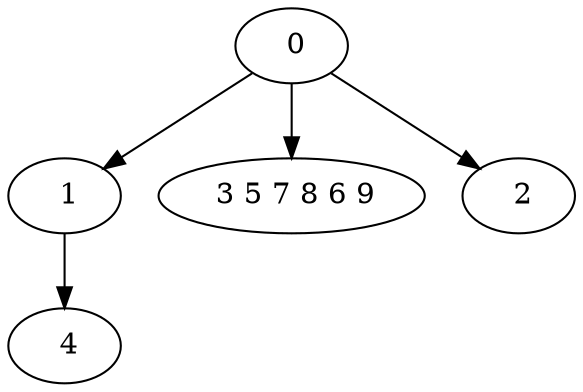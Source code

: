 digraph mytree {
" 0" -> " 1";
" 0" -> " 3 5 7 8 6 9";
" 0" -> " 2";
" 1" -> " 4";
" 3 5 7 8 6 9";
" 4";
" 2";
}
